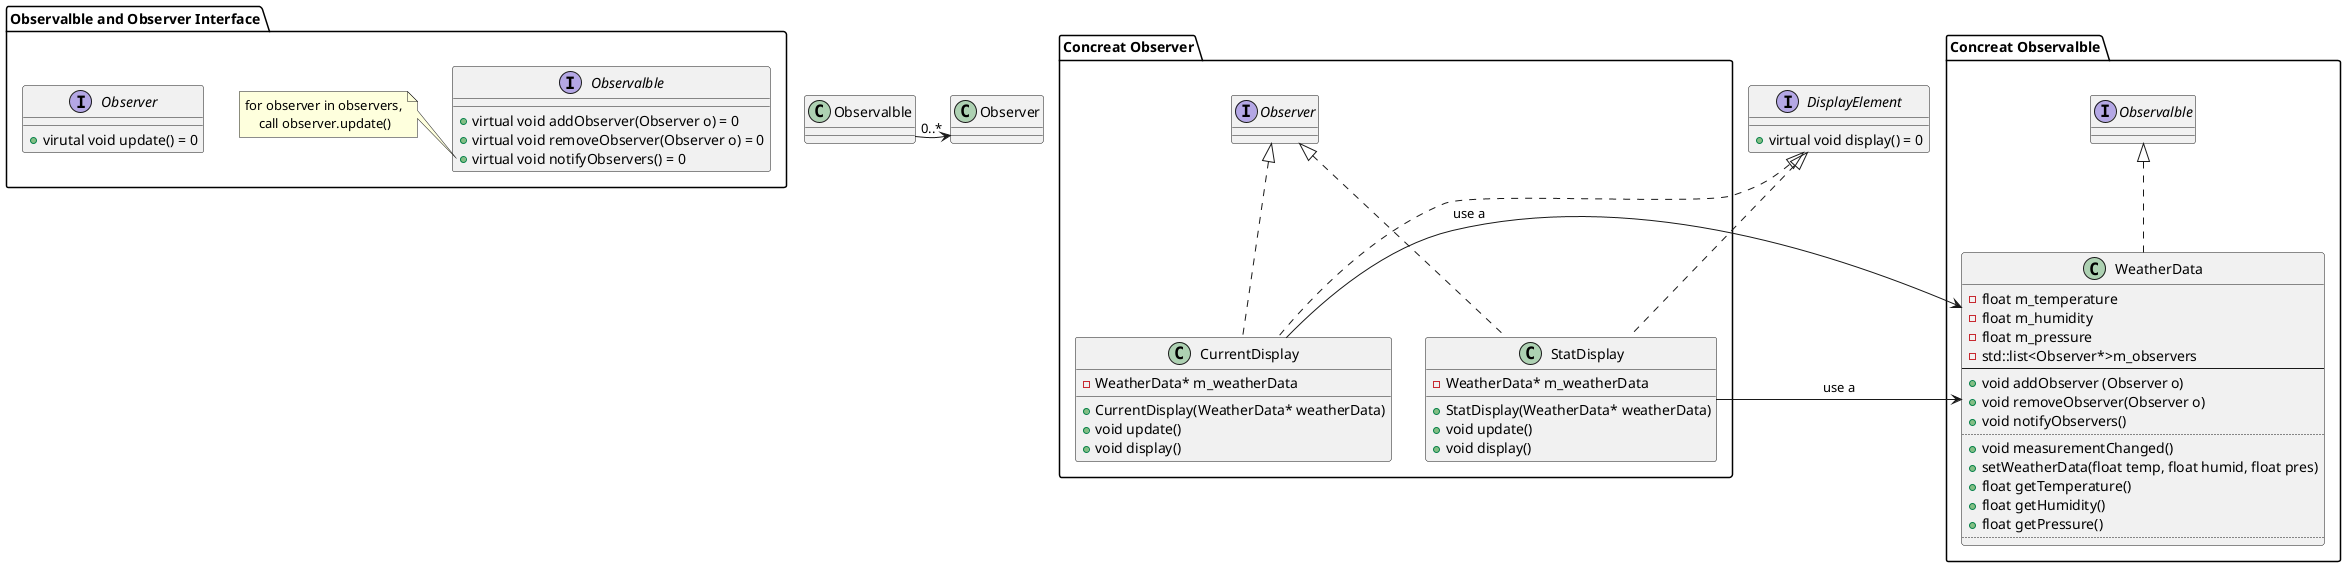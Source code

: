 @startuml Observer Pattern
package "Observalble and Observer Interface" {
    Interface Observalble{
        + virtual void addObserver(Observer o) = 0
        + virtual void removeObserver(Observer o) = 0
        + virtual void notifyObservers() = 0
    }
    note left of Observalble::notifyObservers
    for observer in observers,
        call observer.update()
    end note

    Interface Observer{
        + virutal void update() = 0
    }
}



package "Concreat Observalble"{
class WeatherData implements  Observalble{
    ' store the weather data from weather station
    - float m_temperature
    - float m_humidity
    - float m_pressure
    ' store all the observers' pointer in list for nothify when weather data changed
    - std::list<Observer*>m_observers 
    --
    + void addObserver (Observer o)
    + void removeObserver(Observer o) 
    + void notifyObservers()
    ..
    ' when weather data changed, this method will be invoked
    + void measurementChanged()
    ' simulate weaher data changed
    + setWeatherData(float temp, float humid, float pres)
    ' get method for Observer use
    + float getTemperature()
    + float getHumidity()
    + float getPressure()
    ' new get method can be add for future requirement
    ..
}
}

package "Concreat Observer"{
    class CurrentDisplay implements Observer{
        - WeatherData* m_weatherData
        + CurrentDisplay(WeatherData* weatherData)
        + void update()
        + void display()
    }

    class StatDisplay implements Observer{
        - WeatherData* m_weatherData
        + StatDisplay(WeatherData* weatherData)
        + void update()
        + void display()
    }
}
' class ForecastDisplay implements Observer, DisplayElement{
'     - WeatherData* m_weatherData
'     + ForecastDisplay(WeatherData* weatherData)
'     + void update()
'     + void display()
' }
' class ThirdPartyDisplay implements Observer, DisplayElement{
'     - WeatherData* m_weatherData
'     + ThirdPartyDisplay(WeatherData* weatherData)
'     + void update()
'     + void display()
' }

Interface DisplayElement{
    + virtual void display() = 0
    
}


Observalble -->"0..*" Observer
CurrentDisplay --> WeatherData: use a 
StatDisplay --> WeatherData: use a
'ForecastDisplay --> WeatherData
'ThirdPartyDisplay --> WeatherData

DisplayElement <|.. CurrentDisplay
DisplayElement <|.. StatDisplay

'Layout modify
Observalble -[hidden]> Observer 

WeatherData -[hidden]> CurrentDisplay
CurrentDisplay -[hidden]> StatDisplay 


@enduml